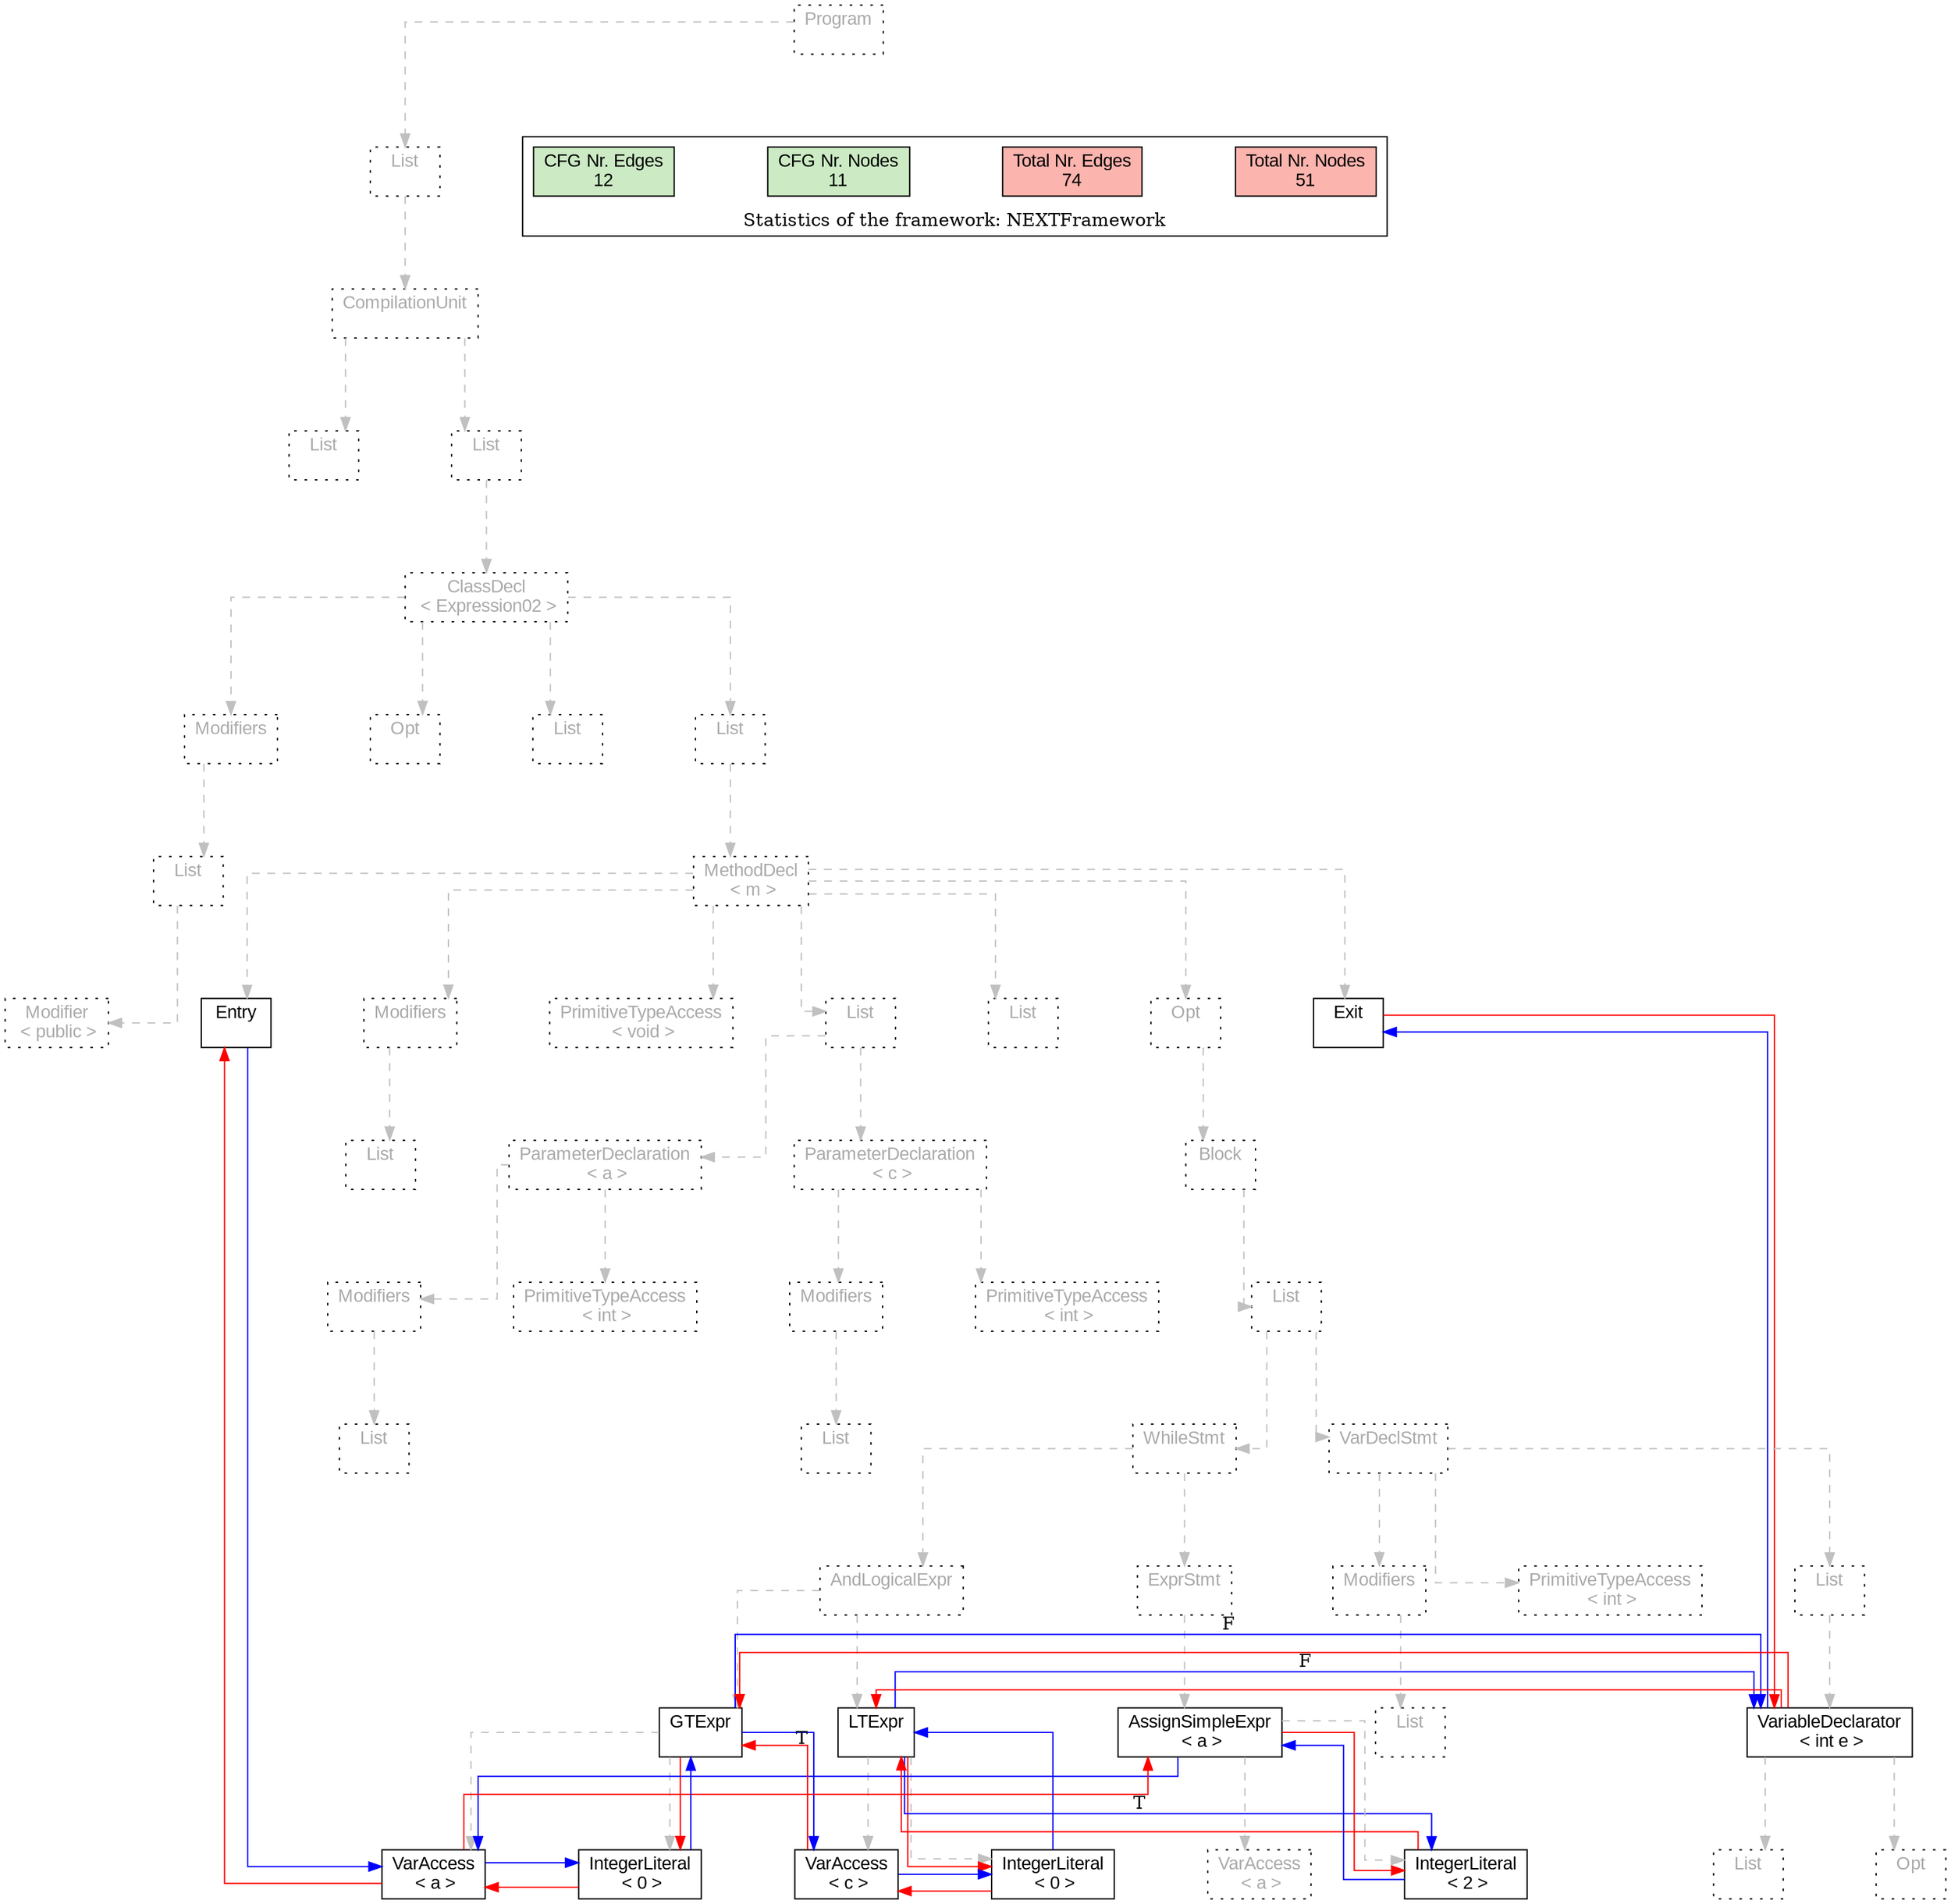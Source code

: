 digraph G {
graph [splines=ortho, nodesep="1", ranksep="1"]
node [shape=rect, fontname=Arial];
{ rank = same; "Program[0]"}
{ rank = same; "List[1]"}
{ rank = same; "CompilationUnit[2]"}
{ rank = same; "List[3]"; "List[4]"}
{ rank = same; "ClassDecl[5]"}
{ rank = same; "Modifiers[6]"; "Opt[9]"; "List[10]"; "List[11]"}
{ rank = same; "List[7]"; "MethodDecl[12]"}
{ rank = same; "Modifier[8]"; "Entry[13]"; "Modifiers[14]"; "PrimitiveTypeAccess[16]"; "List[17]"; "List[26]"; "Opt[27]"; "Exit[28]"}
{ rank = same; "List[15]"; "ParameterDeclaration[18]"; "ParameterDeclaration[22]"; "Block[28]"}
{ rank = same; "Modifiers[19]"; "PrimitiveTypeAccess[21]"; "Modifiers[23]"; "PrimitiveTypeAccess[25]"; "List[29]"}
{ rank = same; "List[20]"; "List[24]"; "WhileStmt[30]"; "VarDeclStmt[42]"}
{ rank = same; "AndLogicalExpr[31]"; "ExprStmt[38]"; "Modifiers[43]"; "PrimitiveTypeAccess[45]"; "List[46]"}
{ rank = same; "GTExpr[32]"; "LTExpr[35]"; "AssignSimpleExpr[39]"; "List[44]"; "VariableDeclarator[47]"}
{ rank = same; "VarAccess[33]"; "IntegerLiteral[34]"; "VarAccess[36]"; "IntegerLiteral[37]"; "VarAccess[40]"; "IntegerLiteral[41]"; "List[48]"; "Opt[49]"}
"Program[0]" [label="Program\n ", style= dotted   fillcolor="#eeeeee" fontcolor="#aaaaaa"  ]
"List[1]" [label="List\n ", style= dotted   fillcolor="#eeeeee" fontcolor="#aaaaaa"  ]
"CompilationUnit[2]" [label="CompilationUnit\n ", style= dotted   fillcolor="#eeeeee" fontcolor="#aaaaaa"  ]
"List[3]" [label="List\n ", style= dotted   fillcolor="#eeeeee" fontcolor="#aaaaaa"  ]
"List[4]" [label="List\n ", style= dotted   fillcolor="#eeeeee" fontcolor="#aaaaaa"  ]
"ClassDecl[5]" [label="ClassDecl\n < Expression02 >", style= dotted   fillcolor="#eeeeee" fontcolor="#aaaaaa"  ]
"Modifiers[6]" [label="Modifiers\n ", style= dotted   fillcolor="#eeeeee" fontcolor="#aaaaaa"  ]
"List[7]" [label="List\n ", style= dotted   fillcolor="#eeeeee" fontcolor="#aaaaaa"  ]
"Modifier[8]" [label="Modifier\n < public >", style= dotted   fillcolor="#eeeeee" fontcolor="#aaaaaa"  ]
"Opt[9]" [label="Opt\n ", style= dotted   fillcolor="#eeeeee" fontcolor="#aaaaaa"  ]
"List[10]" [label="List\n ", style= dotted   fillcolor="#eeeeee" fontcolor="#aaaaaa"  ]
"List[11]" [label="List\n ", style= dotted   fillcolor="#eeeeee" fontcolor="#aaaaaa"  ]
"MethodDecl[12]" [label="MethodDecl\n < m >", style= dotted   fillcolor="#eeeeee" fontcolor="#aaaaaa"  ]
"Entry[13]" [label="Entry\n ", fillcolor=white   style=filled  ]
"Modifiers[14]" [label="Modifiers\n ", style= dotted   fillcolor="#eeeeee" fontcolor="#aaaaaa"  ]
"List[15]" [label="List\n ", style= dotted   fillcolor="#eeeeee" fontcolor="#aaaaaa"  ]
"PrimitiveTypeAccess[16]" [label="PrimitiveTypeAccess\n < void >", style= dotted   fillcolor="#eeeeee" fontcolor="#aaaaaa"  ]
"List[17]" [label="List\n ", style= dotted   fillcolor="#eeeeee" fontcolor="#aaaaaa"  ]
"ParameterDeclaration[18]" [label="ParameterDeclaration\n < a >", style= dotted   fillcolor="#eeeeee" fontcolor="#aaaaaa"  ]
"Modifiers[19]" [label="Modifiers\n ", style= dotted   fillcolor="#eeeeee" fontcolor="#aaaaaa"  ]
"List[20]" [label="List\n ", style= dotted   fillcolor="#eeeeee" fontcolor="#aaaaaa"  ]
"PrimitiveTypeAccess[21]" [label="PrimitiveTypeAccess\n < int >", style= dotted   fillcolor="#eeeeee" fontcolor="#aaaaaa"  ]
"ParameterDeclaration[22]" [label="ParameterDeclaration\n < c >", style= dotted   fillcolor="#eeeeee" fontcolor="#aaaaaa"  ]
"Modifiers[23]" [label="Modifiers\n ", style= dotted   fillcolor="#eeeeee" fontcolor="#aaaaaa"  ]
"List[24]" [label="List\n ", style= dotted   fillcolor="#eeeeee" fontcolor="#aaaaaa"  ]
"PrimitiveTypeAccess[25]" [label="PrimitiveTypeAccess\n < int >", style= dotted   fillcolor="#eeeeee" fontcolor="#aaaaaa"  ]
"List[26]" [label="List\n ", style= dotted   fillcolor="#eeeeee" fontcolor="#aaaaaa"  ]
"Opt[27]" [label="Opt\n ", style= dotted   fillcolor="#eeeeee" fontcolor="#aaaaaa"  ]
"Block[28]" [label="Block\n ", style= dotted   fillcolor="#eeeeee" fontcolor="#aaaaaa"  ]
"List[29]" [label="List\n ", style= dotted   fillcolor="#eeeeee" fontcolor="#aaaaaa"  ]
"WhileStmt[30]" [label="WhileStmt\n ", style= dotted   fillcolor="#eeeeee" fontcolor="#aaaaaa"  ]
"AndLogicalExpr[31]" [label="AndLogicalExpr\n ", style= dotted   fillcolor="#eeeeee" fontcolor="#aaaaaa"  ]
"GTExpr[32]" [label="GTExpr\n ", fillcolor=white   style=filled  ]
"VarAccess[33]" [label="VarAccess\n < a >", fillcolor=white   style=filled  ]
"IntegerLiteral[34]" [label="IntegerLiteral\n < 0 >", fillcolor=white   style=filled  ]
"LTExpr[35]" [label="LTExpr\n ", fillcolor=white   style=filled  ]
"VarAccess[36]" [label="VarAccess\n < c >", fillcolor=white   style=filled  ]
"IntegerLiteral[37]" [label="IntegerLiteral\n < 0 >", fillcolor=white   style=filled  ]
"ExprStmt[38]" [label="ExprStmt\n ", style= dotted   fillcolor="#eeeeee" fontcolor="#aaaaaa"  ]
"AssignSimpleExpr[39]" [label="AssignSimpleExpr\n < a >", fillcolor=white   style=filled  ]
"VarAccess[40]" [label="VarAccess\n < a >", style= dotted   fillcolor="#eeeeee" fontcolor="#aaaaaa"  ]
"IntegerLiteral[41]" [label="IntegerLiteral\n < 2 >", fillcolor=white   style=filled  ]
"VarDeclStmt[42]" [label="VarDeclStmt\n ", style= dotted   fillcolor="#eeeeee" fontcolor="#aaaaaa"  ]
"Modifiers[43]" [label="Modifiers\n ", style= dotted   fillcolor="#eeeeee" fontcolor="#aaaaaa"  ]
"List[44]" [label="List\n ", style= dotted   fillcolor="#eeeeee" fontcolor="#aaaaaa"  ]
"PrimitiveTypeAccess[45]" [label="PrimitiveTypeAccess\n < int >", style= dotted   fillcolor="#eeeeee" fontcolor="#aaaaaa"  ]
"List[46]" [label="List\n ", style= dotted   fillcolor="#eeeeee" fontcolor="#aaaaaa"  ]
"VariableDeclarator[47]" [label="VariableDeclarator\n < int e >", fillcolor=white   style=filled  ]
"List[48]" [label="List\n ", style= dotted   fillcolor="#eeeeee" fontcolor="#aaaaaa"  ]
"Opt[49]" [label="Opt\n ", style= dotted   fillcolor="#eeeeee" fontcolor="#aaaaaa"  ]
"Exit[28]" [label="Exit\n ", fillcolor=white   style=filled  ]
"CompilationUnit[2]" -> "List[3]" [style=dashed, color=gray]
"List[7]" -> "Modifier[8]" [style=dashed, color=gray]
"Modifiers[6]" -> "List[7]" [style=dashed, color=gray]
"ClassDecl[5]" -> "Modifiers[6]" [style=dashed, color=gray]
"ClassDecl[5]" -> "Opt[9]" [style=dashed, color=gray]
"ClassDecl[5]" -> "List[10]" [style=dashed, color=gray]
"MethodDecl[12]" -> "Entry[13]" [style=dashed, color=gray]
"Modifiers[14]" -> "List[15]" [style=dashed, color=gray]
"MethodDecl[12]" -> "Modifiers[14]" [style=dashed, color=gray]
"MethodDecl[12]" -> "PrimitiveTypeAccess[16]" [style=dashed, color=gray]
"Modifiers[19]" -> "List[20]" [style=dashed, color=gray]
"ParameterDeclaration[18]" -> "Modifiers[19]" [style=dashed, color=gray]
"ParameterDeclaration[18]" -> "PrimitiveTypeAccess[21]" [style=dashed, color=gray]
"List[17]" -> "ParameterDeclaration[18]" [style=dashed, color=gray]
"Modifiers[23]" -> "List[24]" [style=dashed, color=gray]
"ParameterDeclaration[22]" -> "Modifiers[23]" [style=dashed, color=gray]
"ParameterDeclaration[22]" -> "PrimitiveTypeAccess[25]" [style=dashed, color=gray]
"List[17]" -> "ParameterDeclaration[22]" [style=dashed, color=gray]
"MethodDecl[12]" -> "List[17]" [style=dashed, color=gray]
"MethodDecl[12]" -> "List[26]" [style=dashed, color=gray]
"GTExpr[32]" -> "VarAccess[33]" [style=dashed, color=gray]
"GTExpr[32]" -> "IntegerLiteral[34]" [style=dashed, color=gray]
"AndLogicalExpr[31]" -> "GTExpr[32]" [style=dashed, color=gray]
"LTExpr[35]" -> "VarAccess[36]" [style=dashed, color=gray]
"LTExpr[35]" -> "IntegerLiteral[37]" [style=dashed, color=gray]
"AndLogicalExpr[31]" -> "LTExpr[35]" [style=dashed, color=gray]
"WhileStmt[30]" -> "AndLogicalExpr[31]" [style=dashed, color=gray]
"AssignSimpleExpr[39]" -> "VarAccess[40]" [style=dashed, color=gray]
"AssignSimpleExpr[39]" -> "IntegerLiteral[41]" [style=dashed, color=gray]
"ExprStmt[38]" -> "AssignSimpleExpr[39]" [style=dashed, color=gray]
"WhileStmt[30]" -> "ExprStmt[38]" [style=dashed, color=gray]
"List[29]" -> "WhileStmt[30]" [style=dashed, color=gray]
"Modifiers[43]" -> "List[44]" [style=dashed, color=gray]
"VarDeclStmt[42]" -> "Modifiers[43]" [style=dashed, color=gray]
"VarDeclStmt[42]" -> "PrimitiveTypeAccess[45]" [style=dashed, color=gray]
"VariableDeclarator[47]" -> "List[48]" [style=dashed, color=gray]
"VariableDeclarator[47]" -> "Opt[49]" [style=dashed, color=gray]
"List[46]" -> "VariableDeclarator[47]" [style=dashed, color=gray]
"VarDeclStmt[42]" -> "List[46]" [style=dashed, color=gray]
"List[29]" -> "VarDeclStmt[42]" [style=dashed, color=gray]
"Block[28]" -> "List[29]" [style=dashed, color=gray]
"Opt[27]" -> "Block[28]" [style=dashed, color=gray]
"MethodDecl[12]" -> "Opt[27]" [style=dashed, color=gray]
"MethodDecl[12]" -> "Exit[28]" [style=dashed, color=gray]
"List[11]" -> "MethodDecl[12]" [style=dashed, color=gray]
"ClassDecl[5]" -> "List[11]" [style=dashed, color=gray]
"List[4]" -> "ClassDecl[5]" [style=dashed, color=gray]
"CompilationUnit[2]" -> "List[4]" [style=dashed, color=gray]
"List[1]" -> "CompilationUnit[2]" [style=dashed, color=gray]
"Program[0]" -> "List[1]" [style=dashed, color=gray]
"AssignSimpleExpr[39]" -> "VarAccess[33]" [color=blue, constraint=false, xlabel=" "] 
"AssignSimpleExpr[39]" -> "IntegerLiteral[41]" [color=red, constraint=false]
"IntegerLiteral[41]" -> "AssignSimpleExpr[39]" [color=blue, constraint=false, xlabel=" "] 
"IntegerLiteral[41]" -> "LTExpr[35]" [color=red, constraint=false]
"Exit[28]" -> "VariableDeclarator[47]" [color=red, constraint=false]
"VariableDeclarator[47]" -> "Exit[28]" [color=blue, constraint=false, xlabel=" "] 
"VariableDeclarator[47]" -> "GTExpr[32]" [color=red, constraint=false]
"VariableDeclarator[47]" -> "LTExpr[35]" [color=red, constraint=false]
"LTExpr[35]" -> "IntegerLiteral[41]" [color=blue, constraint=false, xlabel="T "] 
"LTExpr[35]" -> "VariableDeclarator[47]" [color=blue, constraint=false, xlabel="F "] 
"LTExpr[35]" -> "IntegerLiteral[37]" [color=red, constraint=false]
"IntegerLiteral[37]" -> "LTExpr[35]" [color=blue, constraint=false, xlabel=" "] 
"IntegerLiteral[37]" -> "VarAccess[36]" [color=red, constraint=false]
"VarAccess[36]" -> "IntegerLiteral[37]" [color=blue, constraint=false, xlabel=" "] 
"VarAccess[36]" -> "GTExpr[32]" [color=red, constraint=false]
"GTExpr[32]" -> "VarAccess[36]" [color=blue, constraint=false, xlabel="T "] 
"GTExpr[32]" -> "VariableDeclarator[47]" [color=blue, constraint=false, xlabel="F "] 
"GTExpr[32]" -> "IntegerLiteral[34]" [color=red, constraint=false]
"IntegerLiteral[34]" -> "GTExpr[32]" [color=blue, constraint=false, xlabel=" "] 
"IntegerLiteral[34]" -> "VarAccess[33]" [color=red, constraint=false]
"VarAccess[33]" -> "IntegerLiteral[34]" [color=blue, constraint=false, xlabel=" "] 
"VarAccess[33]" -> "Entry[13]" [color=red, constraint=false]
"VarAccess[33]" -> "AssignSimpleExpr[39]" [color=red, constraint=false]
"Entry[13]" -> "VarAccess[33]" [color=blue, constraint=false, xlabel=" "] 
"List[3]" -> "List[4]" [style=invis]
"Modifiers[6]" -> "Opt[9]" -> "List[10]" -> "List[11]" [style=invis]
"Entry[13]" -> "Modifiers[14]" -> "PrimitiveTypeAccess[16]" -> "List[17]" -> "List[26]" -> "Opt[27]" -> "Exit[28]" [style=invis]
"ParameterDeclaration[18]" -> "ParameterDeclaration[22]" [style=invis]
"Modifiers[19]" -> "PrimitiveTypeAccess[21]" [style=invis]
"Modifiers[23]" -> "PrimitiveTypeAccess[25]" [style=invis]
"WhileStmt[30]" -> "VarDeclStmt[42]" [style=invis]
"AndLogicalExpr[31]" -> "ExprStmt[38]" [style=invis]
"GTExpr[32]" -> "LTExpr[35]" [style=invis]
"VarAccess[33]" -> "IntegerLiteral[34]" [style=invis]
"VarAccess[36]" -> "IntegerLiteral[37]" [style=invis]
"VarAccess[40]" -> "IntegerLiteral[41]" [style=invis]
"Modifiers[43]" -> "PrimitiveTypeAccess[45]" -> "List[46]" [style=invis]
"List[48]" -> "Opt[49]" [style=invis]

subgraph cluster_legend {
{node [style=filled, fillcolor=1, colorscheme="pastel13"]
Nodes [label="Total Nr. Nodes
51", fillcolor=1]
Edges [label="Total Nr. Edges
74", fillcolor=1]
NodesCFG [label="CFG Nr. Nodes
11", fillcolor=3]
EdgesCFG [label="CFG Nr. Edges
12", fillcolor=3]
Nodes-> "Program[0]" -> NodesCFG  [style="invis"]
Edges -> "Program[0]" ->EdgesCFG [style="invis"]}
label = "Statistics of the framework: NEXTFramework"
style="solid"
ranksep=0.05
nodesep=0.01
labelloc = b
len=2
}}